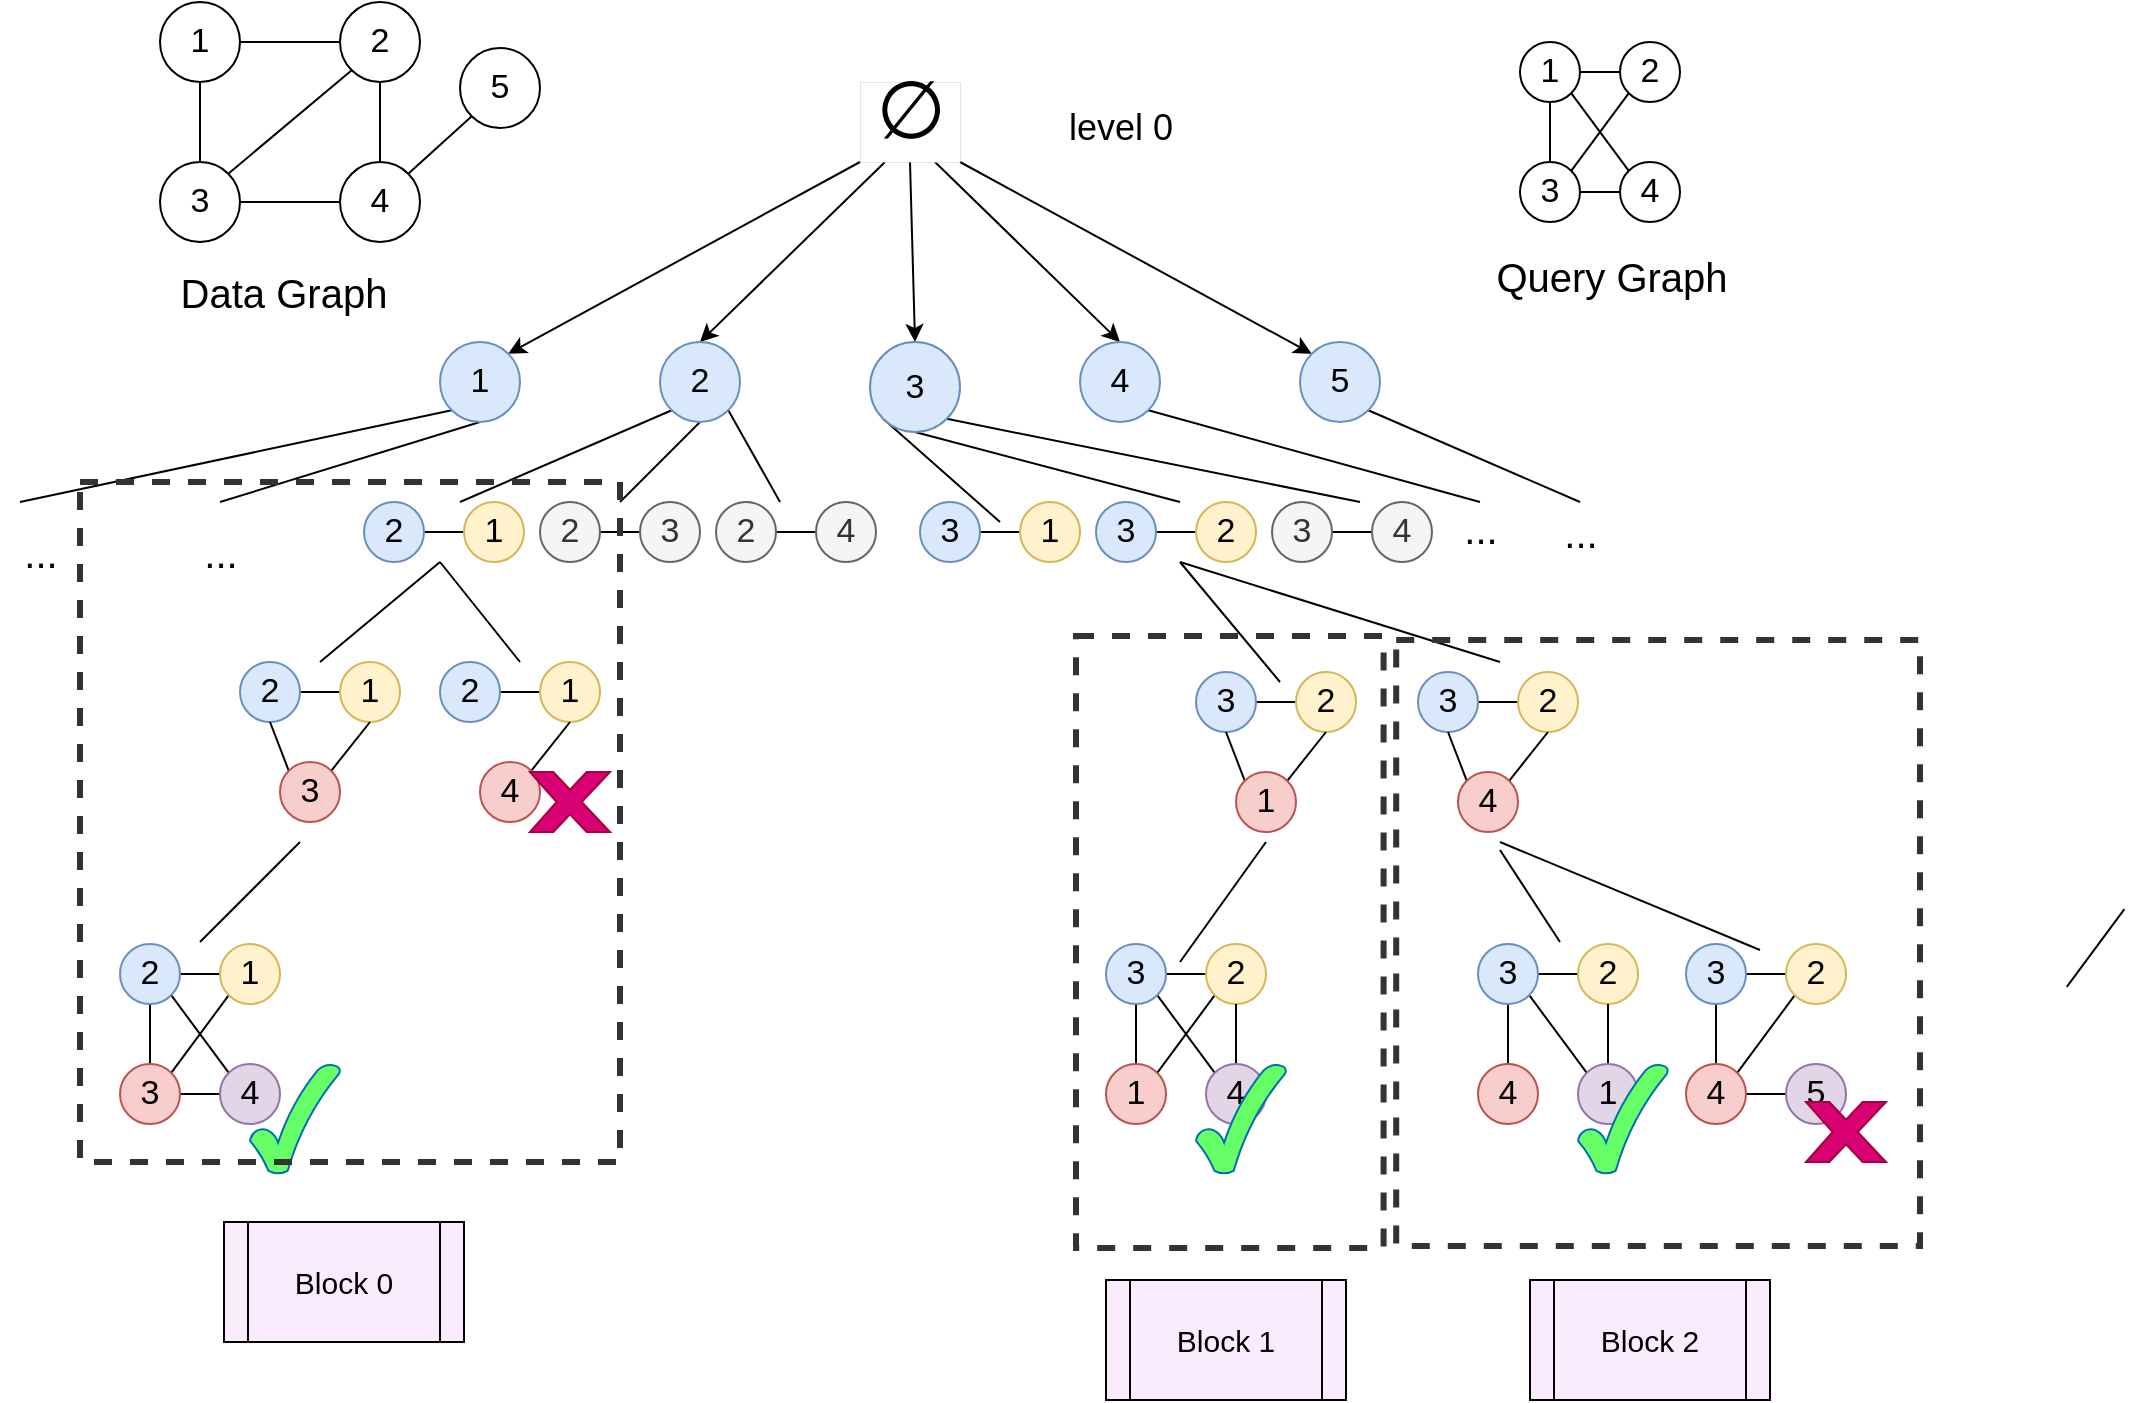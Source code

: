 <mxfile version="24.7.5">
  <diagram name="第 1 页" id="d5B1Vy4INVA4ix4ZaHiL">
    <mxGraphModel dx="1936" dy="829" grid="1" gridSize="10" guides="1" tooltips="1" connect="1" arrows="1" fold="1" page="1" pageScale="1" pageWidth="827" pageHeight="1169" math="0" shadow="0">
      <root>
        <mxCell id="0" />
        <mxCell id="1" parent="0" />
        <mxCell id="xk8DJ0h1tbh3rxzaz4R4-56" style="rounded=0;orthogonalLoop=1;jettySize=auto;html=1;exitX=0;exitY=1;exitDx=0;exitDy=0;entryX=1;entryY=0;entryDx=0;entryDy=0;" edge="1" parent="1" source="xk8DJ0h1tbh3rxzaz4R4-55" target="xk8DJ0h1tbh3rxzaz4R4-54">
          <mxGeometry relative="1" as="geometry" />
        </mxCell>
        <mxCell id="xk8DJ0h1tbh3rxzaz4R4-61" style="rounded=0;orthogonalLoop=1;jettySize=auto;html=1;exitX=0.25;exitY=1;exitDx=0;exitDy=0;entryX=0.5;entryY=0;entryDx=0;entryDy=0;" edge="1" parent="1" source="xk8DJ0h1tbh3rxzaz4R4-55" target="xk8DJ0h1tbh3rxzaz4R4-57">
          <mxGeometry relative="1" as="geometry" />
        </mxCell>
        <mxCell id="xk8DJ0h1tbh3rxzaz4R4-62" style="rounded=0;orthogonalLoop=1;jettySize=auto;html=1;exitX=0.5;exitY=1;exitDx=0;exitDy=0;entryX=0.5;entryY=0;entryDx=0;entryDy=0;" edge="1" parent="1" source="xk8DJ0h1tbh3rxzaz4R4-55" target="xk8DJ0h1tbh3rxzaz4R4-59">
          <mxGeometry relative="1" as="geometry" />
        </mxCell>
        <mxCell id="xk8DJ0h1tbh3rxzaz4R4-63" style="rounded=0;orthogonalLoop=1;jettySize=auto;html=1;exitX=0.75;exitY=1;exitDx=0;exitDy=0;entryX=0.5;entryY=0;entryDx=0;entryDy=0;" edge="1" parent="1" source="xk8DJ0h1tbh3rxzaz4R4-55" target="xk8DJ0h1tbh3rxzaz4R4-60">
          <mxGeometry relative="1" as="geometry" />
        </mxCell>
        <mxCell id="xk8DJ0h1tbh3rxzaz4R4-65" style="rounded=0;orthogonalLoop=1;jettySize=auto;html=1;exitX=1;exitY=1;exitDx=0;exitDy=0;entryX=0;entryY=0;entryDx=0;entryDy=0;" edge="1" parent="1" source="xk8DJ0h1tbh3rxzaz4R4-55" target="xk8DJ0h1tbh3rxzaz4R4-64">
          <mxGeometry relative="1" as="geometry" />
        </mxCell>
        <mxCell id="xk8DJ0h1tbh3rxzaz4R4-55" value="" style="rounded=0;whiteSpace=wrap;html=1;strokeWidth=0;" vertex="1" parent="1">
          <mxGeometry x="230" y="240" width="50" height="40" as="geometry" />
        </mxCell>
        <mxCell id="xk8DJ0h1tbh3rxzaz4R4-32" value="&lt;font style=&quot;font-size: 40px;&quot;&gt;∅&lt;/font&gt;" style="text;html=1;align=center;verticalAlign=middle;resizable=0;points=[];autosize=1;strokeColor=none;fillColor=none;" vertex="1" parent="1">
          <mxGeometry x="230" y="223" width="50" height="60" as="geometry" />
        </mxCell>
        <mxCell id="xk8DJ0h1tbh3rxzaz4R4-35" style="edgeStyle=orthogonalEdgeStyle;rounded=0;orthogonalLoop=1;jettySize=auto;html=1;exitX=1;exitY=0.5;exitDx=0;exitDy=0;entryX=0;entryY=0.5;entryDx=0;entryDy=0;endArrow=none;endFill=0;" edge="1" parent="1" source="xk8DJ0h1tbh3rxzaz4R4-33" target="xk8DJ0h1tbh3rxzaz4R4-34">
          <mxGeometry relative="1" as="geometry" />
        </mxCell>
        <mxCell id="xk8DJ0h1tbh3rxzaz4R4-37" style="edgeStyle=orthogonalEdgeStyle;rounded=0;orthogonalLoop=1;jettySize=auto;html=1;exitX=0.5;exitY=1;exitDx=0;exitDy=0;entryX=0.5;entryY=0;entryDx=0;entryDy=0;endArrow=none;endFill=0;" edge="1" parent="1" source="xk8DJ0h1tbh3rxzaz4R4-33" target="xk8DJ0h1tbh3rxzaz4R4-36">
          <mxGeometry relative="1" as="geometry" />
        </mxCell>
        <mxCell id="xk8DJ0h1tbh3rxzaz4R4-33" value="&lt;font style=&quot;font-size: 17px;&quot;&gt;1&lt;/font&gt;" style="ellipse;whiteSpace=wrap;html=1;aspect=fixed;" vertex="1" parent="1">
          <mxGeometry x="-120" y="200" width="40" height="40" as="geometry" />
        </mxCell>
        <mxCell id="xk8DJ0h1tbh3rxzaz4R4-41" style="rounded=0;orthogonalLoop=1;jettySize=auto;html=1;exitX=0;exitY=1;exitDx=0;exitDy=0;entryX=1;entryY=0;entryDx=0;entryDy=0;endArrow=none;endFill=0;" edge="1" parent="1" source="xk8DJ0h1tbh3rxzaz4R4-34" target="xk8DJ0h1tbh3rxzaz4R4-36">
          <mxGeometry relative="1" as="geometry" />
        </mxCell>
        <mxCell id="xk8DJ0h1tbh3rxzaz4R4-34" value="&lt;font style=&quot;font-size: 17px;&quot;&gt;2&lt;/font&gt;" style="ellipse;whiteSpace=wrap;html=1;aspect=fixed;" vertex="1" parent="1">
          <mxGeometry x="-30" y="200" width="40" height="40" as="geometry" />
        </mxCell>
        <mxCell id="xk8DJ0h1tbh3rxzaz4R4-39" style="edgeStyle=orthogonalEdgeStyle;rounded=0;orthogonalLoop=1;jettySize=auto;html=1;exitX=1;exitY=0.5;exitDx=0;exitDy=0;entryX=0;entryY=0.5;entryDx=0;entryDy=0;endArrow=none;endFill=0;" edge="1" parent="1" source="xk8DJ0h1tbh3rxzaz4R4-36" target="xk8DJ0h1tbh3rxzaz4R4-38">
          <mxGeometry relative="1" as="geometry" />
        </mxCell>
        <mxCell id="xk8DJ0h1tbh3rxzaz4R4-36" value="&lt;font style=&quot;font-size: 17px;&quot;&gt;3&lt;/font&gt;" style="ellipse;whiteSpace=wrap;html=1;aspect=fixed;" vertex="1" parent="1">
          <mxGeometry x="-120" y="280" width="40" height="40" as="geometry" />
        </mxCell>
        <mxCell id="xk8DJ0h1tbh3rxzaz4R4-40" style="edgeStyle=orthogonalEdgeStyle;rounded=0;orthogonalLoop=1;jettySize=auto;html=1;exitX=0.5;exitY=0;exitDx=0;exitDy=0;entryX=0.5;entryY=1;entryDx=0;entryDy=0;endArrow=none;endFill=0;" edge="1" parent="1" source="xk8DJ0h1tbh3rxzaz4R4-38" target="xk8DJ0h1tbh3rxzaz4R4-34">
          <mxGeometry relative="1" as="geometry" />
        </mxCell>
        <mxCell id="xk8DJ0h1tbh3rxzaz4R4-43" style="rounded=0;orthogonalLoop=1;jettySize=auto;html=1;exitX=1;exitY=0;exitDx=0;exitDy=0;entryX=0;entryY=1;entryDx=0;entryDy=0;endArrow=none;endFill=0;" edge="1" parent="1" source="xk8DJ0h1tbh3rxzaz4R4-38" target="xk8DJ0h1tbh3rxzaz4R4-42">
          <mxGeometry relative="1" as="geometry" />
        </mxCell>
        <mxCell id="xk8DJ0h1tbh3rxzaz4R4-38" value="&lt;font style=&quot;font-size: 17px;&quot;&gt;4&lt;/font&gt;" style="ellipse;whiteSpace=wrap;html=1;aspect=fixed;" vertex="1" parent="1">
          <mxGeometry x="-30" y="280" width="40" height="40" as="geometry" />
        </mxCell>
        <mxCell id="xk8DJ0h1tbh3rxzaz4R4-42" value="&lt;font style=&quot;font-size: 17px;&quot;&gt;5&lt;/font&gt;" style="ellipse;whiteSpace=wrap;html=1;aspect=fixed;" vertex="1" parent="1">
          <mxGeometry x="30" y="223" width="40" height="40" as="geometry" />
        </mxCell>
        <mxCell id="xk8DJ0h1tbh3rxzaz4R4-53" value="&lt;font style=&quot;font-size: 18px;&quot;&gt;level 0&lt;/font&gt;" style="text;html=1;align=center;verticalAlign=middle;resizable=0;points=[];autosize=1;strokeColor=none;fillColor=none;" vertex="1" parent="1">
          <mxGeometry x="320" y="243" width="80" height="40" as="geometry" />
        </mxCell>
        <mxCell id="xk8DJ0h1tbh3rxzaz4R4-72" style="rounded=0;orthogonalLoop=1;jettySize=auto;html=1;exitX=0;exitY=1;exitDx=0;exitDy=0;endArrow=none;endFill=0;" edge="1" parent="1" source="xk8DJ0h1tbh3rxzaz4R4-54">
          <mxGeometry relative="1" as="geometry">
            <mxPoint x="-190" y="450" as="targetPoint" />
          </mxGeometry>
        </mxCell>
        <mxCell id="xk8DJ0h1tbh3rxzaz4R4-73" style="rounded=0;orthogonalLoop=1;jettySize=auto;html=1;exitX=0.5;exitY=1;exitDx=0;exitDy=0;endArrow=none;endFill=0;" edge="1" parent="1" source="xk8DJ0h1tbh3rxzaz4R4-54">
          <mxGeometry relative="1" as="geometry">
            <mxPoint x="-90" y="450" as="targetPoint" />
          </mxGeometry>
        </mxCell>
        <mxCell id="xk8DJ0h1tbh3rxzaz4R4-54" value="&lt;font style=&quot;font-size: 17px;&quot;&gt;1&lt;/font&gt;" style="ellipse;whiteSpace=wrap;html=1;aspect=fixed;fillColor=#dae8fc;strokeColor=#6c8ebf;" vertex="1" parent="1">
          <mxGeometry x="20" y="370" width="40" height="40" as="geometry" />
        </mxCell>
        <mxCell id="xk8DJ0h1tbh3rxzaz4R4-90" style="rounded=0;orthogonalLoop=1;jettySize=auto;html=1;exitX=0;exitY=1;exitDx=0;exitDy=0;endArrow=none;endFill=0;" edge="1" parent="1" source="xk8DJ0h1tbh3rxzaz4R4-57">
          <mxGeometry relative="1" as="geometry">
            <mxPoint x="30" y="450" as="targetPoint" />
          </mxGeometry>
        </mxCell>
        <mxCell id="xk8DJ0h1tbh3rxzaz4R4-91" style="rounded=0;orthogonalLoop=1;jettySize=auto;html=1;exitX=0.5;exitY=1;exitDx=0;exitDy=0;endArrow=none;endFill=0;" edge="1" parent="1" source="xk8DJ0h1tbh3rxzaz4R4-57">
          <mxGeometry relative="1" as="geometry">
            <mxPoint x="110" y="450" as="targetPoint" />
          </mxGeometry>
        </mxCell>
        <mxCell id="xk8DJ0h1tbh3rxzaz4R4-92" style="rounded=0;orthogonalLoop=1;jettySize=auto;html=1;exitX=1;exitY=1;exitDx=0;exitDy=0;endArrow=none;endFill=0;" edge="1" parent="1" source="xk8DJ0h1tbh3rxzaz4R4-57">
          <mxGeometry relative="1" as="geometry">
            <mxPoint x="190" y="450" as="targetPoint" />
          </mxGeometry>
        </mxCell>
        <mxCell id="xk8DJ0h1tbh3rxzaz4R4-57" value="&lt;font style=&quot;font-size: 17px;&quot;&gt;2&lt;/font&gt;" style="ellipse;whiteSpace=wrap;html=1;aspect=fixed;fillColor=#dae8fc;strokeColor=#6c8ebf;" vertex="1" parent="1">
          <mxGeometry x="130" y="370" width="40" height="40" as="geometry" />
        </mxCell>
        <mxCell id="xk8DJ0h1tbh3rxzaz4R4-106" style="rounded=0;orthogonalLoop=1;jettySize=auto;html=1;exitX=0.5;exitY=1;exitDx=0;exitDy=0;endArrow=none;endFill=0;" edge="1" parent="1" source="xk8DJ0h1tbh3rxzaz4R4-59">
          <mxGeometry relative="1" as="geometry">
            <mxPoint x="390" y="450" as="targetPoint" />
          </mxGeometry>
        </mxCell>
        <mxCell id="xk8DJ0h1tbh3rxzaz4R4-107" style="rounded=0;orthogonalLoop=1;jettySize=auto;html=1;exitX=1;exitY=1;exitDx=0;exitDy=0;endArrow=none;endFill=0;" edge="1" parent="1" source="xk8DJ0h1tbh3rxzaz4R4-59">
          <mxGeometry relative="1" as="geometry">
            <mxPoint x="480" y="450" as="targetPoint" />
          </mxGeometry>
        </mxCell>
        <mxCell id="xk8DJ0h1tbh3rxzaz4R4-108" style="rounded=0;orthogonalLoop=1;jettySize=auto;html=1;exitX=0;exitY=1;exitDx=0;exitDy=0;endArrow=none;endFill=0;" edge="1" parent="1" source="xk8DJ0h1tbh3rxzaz4R4-59">
          <mxGeometry relative="1" as="geometry">
            <mxPoint x="300" y="460" as="targetPoint" />
          </mxGeometry>
        </mxCell>
        <mxCell id="xk8DJ0h1tbh3rxzaz4R4-59" value="&lt;font style=&quot;font-size: 17px;&quot;&gt;3&lt;/font&gt;" style="ellipse;whiteSpace=wrap;html=1;aspect=fixed;fillColor=#dae8fc;strokeColor=#6c8ebf;" vertex="1" parent="1">
          <mxGeometry x="235" y="370" width="45" height="45" as="geometry" />
        </mxCell>
        <mxCell id="xk8DJ0h1tbh3rxzaz4R4-102" style="rounded=0;orthogonalLoop=1;jettySize=auto;html=1;exitX=1;exitY=1;exitDx=0;exitDy=0;endArrow=none;endFill=0;" edge="1" parent="1" source="xk8DJ0h1tbh3rxzaz4R4-60">
          <mxGeometry relative="1" as="geometry">
            <mxPoint x="540" y="450" as="targetPoint" />
          </mxGeometry>
        </mxCell>
        <mxCell id="xk8DJ0h1tbh3rxzaz4R4-60" value="&lt;font style=&quot;font-size: 17px;&quot;&gt;4&lt;/font&gt;" style="ellipse;whiteSpace=wrap;html=1;aspect=fixed;fillColor=#dae8fc;strokeColor=#6c8ebf;" vertex="1" parent="1">
          <mxGeometry x="340" y="370" width="40" height="40" as="geometry" />
        </mxCell>
        <mxCell id="xk8DJ0h1tbh3rxzaz4R4-104" style="rounded=0;orthogonalLoop=1;jettySize=auto;html=1;exitX=1;exitY=1;exitDx=0;exitDy=0;endArrow=none;endFill=0;" edge="1" parent="1" source="xk8DJ0h1tbh3rxzaz4R4-64">
          <mxGeometry relative="1" as="geometry">
            <mxPoint x="590" y="450" as="targetPoint" />
          </mxGeometry>
        </mxCell>
        <mxCell id="xk8DJ0h1tbh3rxzaz4R4-64" value="&lt;font style=&quot;font-size: 17px;&quot;&gt;5&lt;/font&gt;" style="ellipse;whiteSpace=wrap;html=1;aspect=fixed;fillColor=#dae8fc;strokeColor=#6c8ebf;" vertex="1" parent="1">
          <mxGeometry x="450" y="370" width="40" height="40" as="geometry" />
        </mxCell>
        <mxCell id="xk8DJ0h1tbh3rxzaz4R4-80" style="edgeStyle=orthogonalEdgeStyle;rounded=0;orthogonalLoop=1;jettySize=auto;html=1;exitX=1;exitY=0.5;exitDx=0;exitDy=0;entryX=0;entryY=0.5;entryDx=0;entryDy=0;endArrow=none;endFill=0;" edge="1" parent="1" source="xk8DJ0h1tbh3rxzaz4R4-81" target="xk8DJ0h1tbh3rxzaz4R4-82">
          <mxGeometry relative="1" as="geometry" />
        </mxCell>
        <mxCell id="xk8DJ0h1tbh3rxzaz4R4-122" style="rounded=0;orthogonalLoop=1;jettySize=auto;html=1;endArrow=none;endFill=0;" edge="1" parent="1">
          <mxGeometry relative="1" as="geometry">
            <mxPoint x="-40" y="530" as="targetPoint" />
            <mxPoint x="20" y="480" as="sourcePoint" />
          </mxGeometry>
        </mxCell>
        <mxCell id="xk8DJ0h1tbh3rxzaz4R4-81" value="&lt;font style=&quot;font-size: 17px;&quot;&gt;2&lt;/font&gt;" style="ellipse;whiteSpace=wrap;html=1;aspect=fixed;fillColor=#dae8fc;strokeColor=#6c8ebf;" vertex="1" parent="1">
          <mxGeometry x="-18" y="450" width="30" height="30" as="geometry" />
        </mxCell>
        <mxCell id="xk8DJ0h1tbh3rxzaz4R4-123" style="rounded=0;orthogonalLoop=1;jettySize=auto;html=1;endArrow=none;endFill=0;" edge="1" parent="1">
          <mxGeometry relative="1" as="geometry">
            <mxPoint x="60" y="530" as="targetPoint" />
            <mxPoint x="20" y="480" as="sourcePoint" />
          </mxGeometry>
        </mxCell>
        <mxCell id="xk8DJ0h1tbh3rxzaz4R4-82" value="&lt;font style=&quot;font-size: 17px;&quot;&gt;1&lt;/font&gt;" style="ellipse;whiteSpace=wrap;html=1;aspect=fixed;fillColor=#fff2cc;strokeColor=#d6b656;" vertex="1" parent="1">
          <mxGeometry x="32" y="450" width="30" height="30" as="geometry" />
        </mxCell>
        <mxCell id="xk8DJ0h1tbh3rxzaz4R4-83" style="edgeStyle=orthogonalEdgeStyle;rounded=0;orthogonalLoop=1;jettySize=auto;html=1;exitX=1;exitY=0.5;exitDx=0;exitDy=0;entryX=0;entryY=0.5;entryDx=0;entryDy=0;endArrow=none;endFill=0;" edge="1" parent="1" source="xk8DJ0h1tbh3rxzaz4R4-84" target="xk8DJ0h1tbh3rxzaz4R4-85">
          <mxGeometry relative="1" as="geometry" />
        </mxCell>
        <mxCell id="xk8DJ0h1tbh3rxzaz4R4-84" value="&lt;font style=&quot;font-size: 17px;&quot;&gt;2&lt;/font&gt;" style="ellipse;whiteSpace=wrap;html=1;aspect=fixed;fillColor=#f5f5f5;strokeColor=#666666;fontColor=#333333;" vertex="1" parent="1">
          <mxGeometry x="158" y="450" width="30" height="30" as="geometry" />
        </mxCell>
        <mxCell id="xk8DJ0h1tbh3rxzaz4R4-85" value="&lt;font style=&quot;font-size: 17px;&quot;&gt;4&lt;/font&gt;" style="ellipse;whiteSpace=wrap;html=1;aspect=fixed;fillColor=#f5f5f5;fontColor=#333333;strokeColor=#666666;" vertex="1" parent="1">
          <mxGeometry x="208" y="450" width="30" height="30" as="geometry" />
        </mxCell>
        <mxCell id="xk8DJ0h1tbh3rxzaz4R4-86" style="edgeStyle=orthogonalEdgeStyle;rounded=0;orthogonalLoop=1;jettySize=auto;html=1;exitX=1;exitY=0.5;exitDx=0;exitDy=0;entryX=0;entryY=0.5;entryDx=0;entryDy=0;endArrow=none;endFill=0;" edge="1" parent="1" source="xk8DJ0h1tbh3rxzaz4R4-87" target="xk8DJ0h1tbh3rxzaz4R4-88">
          <mxGeometry relative="1" as="geometry" />
        </mxCell>
        <mxCell id="xk8DJ0h1tbh3rxzaz4R4-87" value="&lt;font style=&quot;font-size: 17px;&quot;&gt;2&lt;/font&gt;" style="ellipse;whiteSpace=wrap;html=1;aspect=fixed;fillColor=#f5f5f5;strokeColor=#666666;fontColor=#333333;" vertex="1" parent="1">
          <mxGeometry x="70" y="450" width="30" height="30" as="geometry" />
        </mxCell>
        <mxCell id="xk8DJ0h1tbh3rxzaz4R4-88" value="&lt;font style=&quot;font-size: 17px;&quot;&gt;3&lt;/font&gt;" style="ellipse;whiteSpace=wrap;html=1;aspect=fixed;fillColor=#f5f5f5;fontColor=#333333;strokeColor=#666666;" vertex="1" parent="1">
          <mxGeometry x="120" y="450" width="30" height="30" as="geometry" />
        </mxCell>
        <mxCell id="xk8DJ0h1tbh3rxzaz4R4-93" style="edgeStyle=orthogonalEdgeStyle;rounded=0;orthogonalLoop=1;jettySize=auto;html=1;exitX=1;exitY=0.5;exitDx=0;exitDy=0;entryX=0;entryY=0.5;entryDx=0;entryDy=0;endArrow=none;endFill=0;" edge="1" parent="1" source="xk8DJ0h1tbh3rxzaz4R4-94" target="xk8DJ0h1tbh3rxzaz4R4-95">
          <mxGeometry relative="1" as="geometry" />
        </mxCell>
        <mxCell id="xk8DJ0h1tbh3rxzaz4R4-94" value="&lt;font style=&quot;font-size: 17px;&quot;&gt;3&lt;/font&gt;" style="ellipse;whiteSpace=wrap;html=1;aspect=fixed;fillColor=#dae8fc;strokeColor=#6c8ebf;" vertex="1" parent="1">
          <mxGeometry x="260" y="450" width="30" height="30" as="geometry" />
        </mxCell>
        <mxCell id="xk8DJ0h1tbh3rxzaz4R4-95" value="&lt;font style=&quot;font-size: 17px;&quot;&gt;1&lt;/font&gt;" style="ellipse;whiteSpace=wrap;html=1;aspect=fixed;fillColor=#fff2cc;strokeColor=#d6b656;" vertex="1" parent="1">
          <mxGeometry x="310" y="450" width="30" height="30" as="geometry" />
        </mxCell>
        <mxCell id="xk8DJ0h1tbh3rxzaz4R4-96" style="edgeStyle=orthogonalEdgeStyle;rounded=0;orthogonalLoop=1;jettySize=auto;html=1;exitX=1;exitY=0.5;exitDx=0;exitDy=0;entryX=0;entryY=0.5;entryDx=0;entryDy=0;endArrow=none;endFill=0;" edge="1" parent="1" source="xk8DJ0h1tbh3rxzaz4R4-97" target="xk8DJ0h1tbh3rxzaz4R4-98">
          <mxGeometry relative="1" as="geometry" />
        </mxCell>
        <mxCell id="xk8DJ0h1tbh3rxzaz4R4-97" value="&lt;font style=&quot;font-size: 17px;&quot;&gt;3&lt;/font&gt;" style="ellipse;whiteSpace=wrap;html=1;aspect=fixed;fillColor=#f5f5f5;strokeColor=#666666;fontColor=#333333;" vertex="1" parent="1">
          <mxGeometry x="436" y="450" width="30" height="30" as="geometry" />
        </mxCell>
        <mxCell id="xk8DJ0h1tbh3rxzaz4R4-98" value="&lt;font style=&quot;font-size: 17px;&quot;&gt;4&lt;/font&gt;" style="ellipse;whiteSpace=wrap;html=1;aspect=fixed;fillColor=#f5f5f5;fontColor=#333333;strokeColor=#666666;" vertex="1" parent="1">
          <mxGeometry x="486" y="450" width="30" height="30" as="geometry" />
        </mxCell>
        <mxCell id="xk8DJ0h1tbh3rxzaz4R4-99" style="edgeStyle=orthogonalEdgeStyle;rounded=0;orthogonalLoop=1;jettySize=auto;html=1;exitX=1;exitY=0.5;exitDx=0;exitDy=0;entryX=0;entryY=0.5;entryDx=0;entryDy=0;endArrow=none;endFill=0;" edge="1" parent="1" source="xk8DJ0h1tbh3rxzaz4R4-100" target="xk8DJ0h1tbh3rxzaz4R4-101">
          <mxGeometry relative="1" as="geometry" />
        </mxCell>
        <mxCell id="xk8DJ0h1tbh3rxzaz4R4-151" style="rounded=0;orthogonalLoop=1;jettySize=auto;html=1;endArrow=none;endFill=0;" edge="1" parent="1">
          <mxGeometry relative="1" as="geometry">
            <mxPoint x="440" y="540" as="targetPoint" />
            <mxPoint x="390" y="480" as="sourcePoint" />
          </mxGeometry>
        </mxCell>
        <mxCell id="xk8DJ0h1tbh3rxzaz4R4-100" value="&lt;font style=&quot;font-size: 17px;&quot;&gt;3&lt;/font&gt;" style="ellipse;whiteSpace=wrap;html=1;aspect=fixed;fillColor=#dae8fc;strokeColor=#6c8ebf;" vertex="1" parent="1">
          <mxGeometry x="348" y="450" width="30" height="30" as="geometry" />
        </mxCell>
        <mxCell id="xk8DJ0h1tbh3rxzaz4R4-158" style="rounded=0;orthogonalLoop=1;jettySize=auto;html=1;endArrow=none;endFill=0;" edge="1" parent="1">
          <mxGeometry relative="1" as="geometry">
            <mxPoint x="550" y="530" as="targetPoint" />
            <mxPoint x="390" y="480" as="sourcePoint" />
          </mxGeometry>
        </mxCell>
        <mxCell id="xk8DJ0h1tbh3rxzaz4R4-101" value="&lt;font style=&quot;font-size: 17px;&quot;&gt;2&lt;/font&gt;" style="ellipse;whiteSpace=wrap;html=1;aspect=fixed;fillColor=#fff2cc;strokeColor=#d6b656;" vertex="1" parent="1">
          <mxGeometry x="398" y="450" width="30" height="30" as="geometry" />
        </mxCell>
        <mxCell id="xk8DJ0h1tbh3rxzaz4R4-103" value="&lt;font style=&quot;font-size: 20px;&quot;&gt;...&lt;/font&gt;" style="text;html=1;align=center;verticalAlign=middle;resizable=0;points=[];autosize=1;strokeColor=none;fillColor=none;" vertex="1" parent="1">
          <mxGeometry x="520" y="443" width="40" height="40" as="geometry" />
        </mxCell>
        <mxCell id="xk8DJ0h1tbh3rxzaz4R4-105" value="&lt;font style=&quot;font-size: 20px;&quot;&gt;...&lt;/font&gt;" style="text;html=1;align=center;verticalAlign=middle;resizable=0;points=[];autosize=1;strokeColor=none;fillColor=none;" vertex="1" parent="1">
          <mxGeometry x="570" y="445" width="40" height="40" as="geometry" />
        </mxCell>
        <mxCell id="xk8DJ0h1tbh3rxzaz4R4-110" style="edgeStyle=orthogonalEdgeStyle;rounded=0;orthogonalLoop=1;jettySize=auto;html=1;exitX=1;exitY=0.5;exitDx=0;exitDy=0;entryX=0;entryY=0.5;entryDx=0;entryDy=0;endArrow=none;endFill=0;" edge="1" parent="1" source="xk8DJ0h1tbh3rxzaz4R4-111" target="xk8DJ0h1tbh3rxzaz4R4-112">
          <mxGeometry relative="1" as="geometry" />
        </mxCell>
        <mxCell id="xk8DJ0h1tbh3rxzaz4R4-111" value="&lt;font style=&quot;font-size: 17px;&quot;&gt;2&lt;/font&gt;" style="ellipse;whiteSpace=wrap;html=1;aspect=fixed;fillColor=#dae8fc;strokeColor=#6c8ebf;" vertex="1" parent="1">
          <mxGeometry x="-80" y="530" width="30" height="30" as="geometry" />
        </mxCell>
        <mxCell id="xk8DJ0h1tbh3rxzaz4R4-112" value="&lt;font style=&quot;font-size: 17px;&quot;&gt;1&lt;/font&gt;" style="ellipse;whiteSpace=wrap;html=1;aspect=fixed;fillColor=#fff2cc;strokeColor=#d6b656;" vertex="1" parent="1">
          <mxGeometry x="-30" y="530" width="30" height="30" as="geometry" />
        </mxCell>
        <mxCell id="xk8DJ0h1tbh3rxzaz4R4-114" style="rounded=0;orthogonalLoop=1;jettySize=auto;html=1;exitX=1;exitY=0;exitDx=0;exitDy=0;entryX=0.5;entryY=1;entryDx=0;entryDy=0;endArrow=none;endFill=0;" edge="1" parent="1" source="xk8DJ0h1tbh3rxzaz4R4-113" target="xk8DJ0h1tbh3rxzaz4R4-112">
          <mxGeometry relative="1" as="geometry" />
        </mxCell>
        <mxCell id="xk8DJ0h1tbh3rxzaz4R4-115" style="rounded=0;orthogonalLoop=1;jettySize=auto;html=1;exitX=0;exitY=0;exitDx=0;exitDy=0;entryX=0.5;entryY=1;entryDx=0;entryDy=0;endArrow=none;endFill=0;" edge="1" parent="1" source="xk8DJ0h1tbh3rxzaz4R4-113" target="xk8DJ0h1tbh3rxzaz4R4-111">
          <mxGeometry relative="1" as="geometry" />
        </mxCell>
        <mxCell id="xk8DJ0h1tbh3rxzaz4R4-170" style="rounded=0;orthogonalLoop=1;jettySize=auto;html=1;endArrow=none;endFill=0;" edge="1" parent="1">
          <mxGeometry relative="1" as="geometry">
            <mxPoint x="-100" y="670" as="targetPoint" />
            <mxPoint x="-50" y="620" as="sourcePoint" />
          </mxGeometry>
        </mxCell>
        <mxCell id="xk8DJ0h1tbh3rxzaz4R4-113" value="&lt;font style=&quot;font-size: 17px;&quot;&gt;3&lt;/font&gt;" style="ellipse;whiteSpace=wrap;html=1;aspect=fixed;fillColor=#f8cecc;strokeColor=#b85450;" vertex="1" parent="1">
          <mxGeometry x="-60" y="580" width="30" height="30" as="geometry" />
        </mxCell>
        <mxCell id="xk8DJ0h1tbh3rxzaz4R4-116" style="edgeStyle=orthogonalEdgeStyle;rounded=0;orthogonalLoop=1;jettySize=auto;html=1;exitX=1;exitY=0.5;exitDx=0;exitDy=0;entryX=0;entryY=0.5;entryDx=0;entryDy=0;endArrow=none;endFill=0;" edge="1" parent="1" source="xk8DJ0h1tbh3rxzaz4R4-117" target="xk8DJ0h1tbh3rxzaz4R4-118">
          <mxGeometry relative="1" as="geometry" />
        </mxCell>
        <mxCell id="xk8DJ0h1tbh3rxzaz4R4-117" value="&lt;font style=&quot;font-size: 17px;&quot;&gt;2&lt;/font&gt;" style="ellipse;whiteSpace=wrap;html=1;aspect=fixed;fillColor=#dae8fc;strokeColor=#6c8ebf;" vertex="1" parent="1">
          <mxGeometry x="20" y="530" width="30" height="30" as="geometry" />
        </mxCell>
        <mxCell id="xk8DJ0h1tbh3rxzaz4R4-118" value="&lt;font style=&quot;font-size: 17px;&quot;&gt;1&lt;/font&gt;" style="ellipse;whiteSpace=wrap;html=1;aspect=fixed;fillColor=#fff2cc;strokeColor=#d6b656;" vertex="1" parent="1">
          <mxGeometry x="70" y="530" width="30" height="30" as="geometry" />
        </mxCell>
        <mxCell id="xk8DJ0h1tbh3rxzaz4R4-119" style="rounded=0;orthogonalLoop=1;jettySize=auto;html=1;exitX=1;exitY=0;exitDx=0;exitDy=0;entryX=0.5;entryY=1;entryDx=0;entryDy=0;endArrow=none;endFill=0;" edge="1" parent="1" source="xk8DJ0h1tbh3rxzaz4R4-121" target="xk8DJ0h1tbh3rxzaz4R4-118">
          <mxGeometry relative="1" as="geometry" />
        </mxCell>
        <mxCell id="xk8DJ0h1tbh3rxzaz4R4-121" value="&lt;font style=&quot;font-size: 17px;&quot;&gt;4&lt;/font&gt;" style="ellipse;whiteSpace=wrap;html=1;aspect=fixed;fillColor=#f8cecc;strokeColor=#b85450;" vertex="1" parent="1">
          <mxGeometry x="40" y="580" width="30" height="30" as="geometry" />
        </mxCell>
        <mxCell id="xk8DJ0h1tbh3rxzaz4R4-124" value="" style="verticalLabelPosition=bottom;verticalAlign=top;html=1;shape=mxgraph.basic.x;fillColor=#d80073;fontColor=#ffffff;strokeColor=#A50040;" vertex="1" parent="1">
          <mxGeometry x="65" y="585" width="40" height="30" as="geometry" />
        </mxCell>
        <mxCell id="xk8DJ0h1tbh3rxzaz4R4-145" style="edgeStyle=orthogonalEdgeStyle;rounded=0;orthogonalLoop=1;jettySize=auto;html=1;exitX=1;exitY=0.5;exitDx=0;exitDy=0;entryX=0;entryY=0.5;entryDx=0;entryDy=0;endArrow=none;endFill=0;" edge="1" parent="1" source="xk8DJ0h1tbh3rxzaz4R4-146" target="xk8DJ0h1tbh3rxzaz4R4-147">
          <mxGeometry relative="1" as="geometry" />
        </mxCell>
        <mxCell id="xk8DJ0h1tbh3rxzaz4R4-146" value="&lt;font style=&quot;font-size: 17px;&quot;&gt;3&lt;/font&gt;" style="ellipse;whiteSpace=wrap;html=1;aspect=fixed;fillColor=#dae8fc;strokeColor=#6c8ebf;" vertex="1" parent="1">
          <mxGeometry x="398" y="535" width="30" height="30" as="geometry" />
        </mxCell>
        <mxCell id="xk8DJ0h1tbh3rxzaz4R4-147" value="&lt;font style=&quot;font-size: 17px;&quot;&gt;2&lt;/font&gt;" style="ellipse;whiteSpace=wrap;html=1;aspect=fixed;fillColor=#fff2cc;strokeColor=#d6b656;" vertex="1" parent="1">
          <mxGeometry x="448" y="535" width="30" height="30" as="geometry" />
        </mxCell>
        <mxCell id="xk8DJ0h1tbh3rxzaz4R4-148" style="rounded=0;orthogonalLoop=1;jettySize=auto;html=1;exitX=1;exitY=0;exitDx=0;exitDy=0;entryX=0.5;entryY=1;entryDx=0;entryDy=0;endArrow=none;endFill=0;" edge="1" parent="1" source="xk8DJ0h1tbh3rxzaz4R4-150" target="xk8DJ0h1tbh3rxzaz4R4-147">
          <mxGeometry relative="1" as="geometry" />
        </mxCell>
        <mxCell id="xk8DJ0h1tbh3rxzaz4R4-149" style="rounded=0;orthogonalLoop=1;jettySize=auto;html=1;exitX=0;exitY=0;exitDx=0;exitDy=0;entryX=0.5;entryY=1;entryDx=0;entryDy=0;endArrow=none;endFill=0;" edge="1" parent="1" source="xk8DJ0h1tbh3rxzaz4R4-150" target="xk8DJ0h1tbh3rxzaz4R4-146">
          <mxGeometry relative="1" as="geometry" />
        </mxCell>
        <mxCell id="xk8DJ0h1tbh3rxzaz4R4-204" style="rounded=0;orthogonalLoop=1;jettySize=auto;html=1;endArrow=none;endFill=0;" edge="1" parent="1">
          <mxGeometry relative="1" as="geometry">
            <mxPoint x="390" y="680" as="targetPoint" />
            <mxPoint x="433" y="620" as="sourcePoint" />
          </mxGeometry>
        </mxCell>
        <mxCell id="xk8DJ0h1tbh3rxzaz4R4-150" value="&lt;font style=&quot;font-size: 17px;&quot;&gt;1&lt;/font&gt;" style="ellipse;whiteSpace=wrap;html=1;aspect=fixed;fillColor=#f8cecc;strokeColor=#b85450;" vertex="1" parent="1">
          <mxGeometry x="418" y="585" width="30" height="30" as="geometry" />
        </mxCell>
        <mxCell id="xk8DJ0h1tbh3rxzaz4R4-152" style="edgeStyle=orthogonalEdgeStyle;rounded=0;orthogonalLoop=1;jettySize=auto;html=1;exitX=1;exitY=0.5;exitDx=0;exitDy=0;entryX=0;entryY=0.5;entryDx=0;entryDy=0;endArrow=none;endFill=0;" edge="1" parent="1" source="xk8DJ0h1tbh3rxzaz4R4-153" target="xk8DJ0h1tbh3rxzaz4R4-154">
          <mxGeometry relative="1" as="geometry" />
        </mxCell>
        <mxCell id="xk8DJ0h1tbh3rxzaz4R4-153" value="&lt;font style=&quot;font-size: 17px;&quot;&gt;3&lt;/font&gt;" style="ellipse;whiteSpace=wrap;html=1;aspect=fixed;fillColor=#dae8fc;strokeColor=#6c8ebf;" vertex="1" parent="1">
          <mxGeometry x="509" y="535" width="30" height="30" as="geometry" />
        </mxCell>
        <mxCell id="xk8DJ0h1tbh3rxzaz4R4-154" value="&lt;font style=&quot;font-size: 17px;&quot;&gt;2&lt;/font&gt;" style="ellipse;whiteSpace=wrap;html=1;aspect=fixed;fillColor=#fff2cc;strokeColor=#d6b656;" vertex="1" parent="1">
          <mxGeometry x="559" y="535" width="30" height="30" as="geometry" />
        </mxCell>
        <mxCell id="xk8DJ0h1tbh3rxzaz4R4-155" style="rounded=0;orthogonalLoop=1;jettySize=auto;html=1;exitX=1;exitY=0;exitDx=0;exitDy=0;entryX=0.5;entryY=1;entryDx=0;entryDy=0;endArrow=none;endFill=0;" edge="1" parent="1" source="xk8DJ0h1tbh3rxzaz4R4-157" target="xk8DJ0h1tbh3rxzaz4R4-154">
          <mxGeometry relative="1" as="geometry" />
        </mxCell>
        <mxCell id="xk8DJ0h1tbh3rxzaz4R4-156" style="rounded=0;orthogonalLoop=1;jettySize=auto;html=1;exitX=0;exitY=0;exitDx=0;exitDy=0;entryX=0.5;entryY=1;entryDx=0;entryDy=0;endArrow=none;endFill=0;" edge="1" parent="1" source="xk8DJ0h1tbh3rxzaz4R4-157" target="xk8DJ0h1tbh3rxzaz4R4-153">
          <mxGeometry relative="1" as="geometry" />
        </mxCell>
        <mxCell id="xk8DJ0h1tbh3rxzaz4R4-225" style="rounded=0;orthogonalLoop=1;jettySize=auto;html=1;endArrow=none;endFill=0;" edge="1" parent="1">
          <mxGeometry relative="1" as="geometry">
            <mxPoint x="580" y="670" as="targetPoint" />
            <mxPoint x="550" y="624" as="sourcePoint" />
          </mxGeometry>
        </mxCell>
        <mxCell id="xk8DJ0h1tbh3rxzaz4R4-226" style="rounded=0;orthogonalLoop=1;jettySize=auto;html=1;endArrow=none;endFill=0;" edge="1" parent="1">
          <mxGeometry relative="1" as="geometry">
            <mxPoint x="680" y="674" as="targetPoint" />
            <mxPoint x="550" y="620" as="sourcePoint" />
          </mxGeometry>
        </mxCell>
        <mxCell id="xk8DJ0h1tbh3rxzaz4R4-157" value="&lt;font style=&quot;font-size: 17px;&quot;&gt;4&lt;/font&gt;" style="ellipse;whiteSpace=wrap;html=1;aspect=fixed;fillColor=#f8cecc;strokeColor=#b85450;" vertex="1" parent="1">
          <mxGeometry x="529" y="585" width="30" height="30" as="geometry" />
        </mxCell>
        <mxCell id="xk8DJ0h1tbh3rxzaz4R4-159" style="edgeStyle=orthogonalEdgeStyle;rounded=0;orthogonalLoop=1;jettySize=auto;html=1;exitX=1;exitY=0.5;exitDx=0;exitDy=0;entryX=0;entryY=0.5;entryDx=0;entryDy=0;endArrow=none;endFill=0;" edge="1" parent="1" source="xk8DJ0h1tbh3rxzaz4R4-160" target="xk8DJ0h1tbh3rxzaz4R4-161">
          <mxGeometry relative="1" as="geometry" />
        </mxCell>
        <mxCell id="xk8DJ0h1tbh3rxzaz4R4-165" style="rounded=0;orthogonalLoop=1;jettySize=auto;html=1;exitX=0.5;exitY=1;exitDx=0;exitDy=0;entryX=0.5;entryY=0;entryDx=0;entryDy=0;endArrow=none;endFill=0;" edge="1" parent="1" source="xk8DJ0h1tbh3rxzaz4R4-160" target="xk8DJ0h1tbh3rxzaz4R4-164">
          <mxGeometry relative="1" as="geometry" />
        </mxCell>
        <mxCell id="xk8DJ0h1tbh3rxzaz4R4-168" style="rounded=0;orthogonalLoop=1;jettySize=auto;html=1;exitX=1;exitY=1;exitDx=0;exitDy=0;entryX=0;entryY=0;entryDx=0;entryDy=0;endArrow=none;endFill=0;" edge="1" parent="1" source="xk8DJ0h1tbh3rxzaz4R4-160" target="xk8DJ0h1tbh3rxzaz4R4-167">
          <mxGeometry relative="1" as="geometry" />
        </mxCell>
        <mxCell id="xk8DJ0h1tbh3rxzaz4R4-160" value="&lt;font style=&quot;font-size: 17px;&quot;&gt;2&lt;/font&gt;" style="ellipse;whiteSpace=wrap;html=1;aspect=fixed;fillColor=#dae8fc;strokeColor=#6c8ebf;" vertex="1" parent="1">
          <mxGeometry x="-140" y="671" width="30" height="30" as="geometry" />
        </mxCell>
        <mxCell id="xk8DJ0h1tbh3rxzaz4R4-166" style="rounded=0;orthogonalLoop=1;jettySize=auto;html=1;exitX=0;exitY=1;exitDx=0;exitDy=0;entryX=1;entryY=0;entryDx=0;entryDy=0;endArrow=none;endFill=0;" edge="1" parent="1" source="xk8DJ0h1tbh3rxzaz4R4-161" target="xk8DJ0h1tbh3rxzaz4R4-164">
          <mxGeometry relative="1" as="geometry" />
        </mxCell>
        <mxCell id="xk8DJ0h1tbh3rxzaz4R4-161" value="&lt;font style=&quot;font-size: 17px;&quot;&gt;1&lt;/font&gt;" style="ellipse;whiteSpace=wrap;html=1;aspect=fixed;fillColor=#fff2cc;strokeColor=#d6b656;" vertex="1" parent="1">
          <mxGeometry x="-90" y="671" width="30" height="30" as="geometry" />
        </mxCell>
        <mxCell id="xk8DJ0h1tbh3rxzaz4R4-169" style="edgeStyle=orthogonalEdgeStyle;rounded=0;orthogonalLoop=1;jettySize=auto;html=1;exitX=1;exitY=0.5;exitDx=0;exitDy=0;entryX=0;entryY=0.5;entryDx=0;entryDy=0;endArrow=none;endFill=0;" edge="1" parent="1" source="xk8DJ0h1tbh3rxzaz4R4-164" target="xk8DJ0h1tbh3rxzaz4R4-167">
          <mxGeometry relative="1" as="geometry" />
        </mxCell>
        <mxCell id="xk8DJ0h1tbh3rxzaz4R4-164" value="&lt;font style=&quot;font-size: 17px;&quot;&gt;3&lt;/font&gt;" style="ellipse;whiteSpace=wrap;html=1;aspect=fixed;fillColor=#f8cecc;strokeColor=#b85450;" vertex="1" parent="1">
          <mxGeometry x="-140" y="731" width="30" height="30" as="geometry" />
        </mxCell>
        <mxCell id="xk8DJ0h1tbh3rxzaz4R4-167" value="&lt;font style=&quot;font-size: 17px;&quot;&gt;4&lt;/font&gt;" style="ellipse;whiteSpace=wrap;html=1;aspect=fixed;fillColor=#e1d5e7;strokeColor=#9673a6;" vertex="1" parent="1">
          <mxGeometry x="-90" y="731" width="30" height="30" as="geometry" />
        </mxCell>
        <mxCell id="xk8DJ0h1tbh3rxzaz4R4-181" style="edgeStyle=orthogonalEdgeStyle;rounded=0;orthogonalLoop=1;jettySize=auto;html=1;exitX=1;exitY=0.5;exitDx=0;exitDy=0;entryX=0;entryY=0.5;entryDx=0;entryDy=0;endArrow=none;endFill=0;" edge="1" parent="1" source="xk8DJ0h1tbh3rxzaz4R4-184" target="xk8DJ0h1tbh3rxzaz4R4-186">
          <mxGeometry relative="1" as="geometry" />
        </mxCell>
        <mxCell id="xk8DJ0h1tbh3rxzaz4R4-182" style="rounded=0;orthogonalLoop=1;jettySize=auto;html=1;exitX=0.5;exitY=1;exitDx=0;exitDy=0;entryX=0.5;entryY=0;entryDx=0;entryDy=0;endArrow=none;endFill=0;" edge="1" parent="1" source="xk8DJ0h1tbh3rxzaz4R4-184" target="xk8DJ0h1tbh3rxzaz4R4-188">
          <mxGeometry relative="1" as="geometry" />
        </mxCell>
        <mxCell id="xk8DJ0h1tbh3rxzaz4R4-183" style="rounded=0;orthogonalLoop=1;jettySize=auto;html=1;exitX=1;exitY=1;exitDx=0;exitDy=0;entryX=0;entryY=0;entryDx=0;entryDy=0;endArrow=none;endFill=0;" edge="1" parent="1" source="xk8DJ0h1tbh3rxzaz4R4-184" target="xk8DJ0h1tbh3rxzaz4R4-189">
          <mxGeometry relative="1" as="geometry" />
        </mxCell>
        <mxCell id="xk8DJ0h1tbh3rxzaz4R4-184" value="&lt;font style=&quot;font-size: 17px;&quot;&gt;3&lt;/font&gt;" style="ellipse;whiteSpace=wrap;html=1;aspect=fixed;fillColor=#dae8fc;strokeColor=#6c8ebf;" vertex="1" parent="1">
          <mxGeometry x="353" y="671" width="30" height="30" as="geometry" />
        </mxCell>
        <mxCell id="xk8DJ0h1tbh3rxzaz4R4-185" style="rounded=0;orthogonalLoop=1;jettySize=auto;html=1;exitX=0;exitY=1;exitDx=0;exitDy=0;entryX=1;entryY=0;entryDx=0;entryDy=0;endArrow=none;endFill=0;" edge="1" parent="1" source="xk8DJ0h1tbh3rxzaz4R4-186" target="xk8DJ0h1tbh3rxzaz4R4-188">
          <mxGeometry relative="1" as="geometry" />
        </mxCell>
        <mxCell id="xk8DJ0h1tbh3rxzaz4R4-186" value="&lt;span style=&quot;font-size: 17px;&quot;&gt;2&lt;/span&gt;" style="ellipse;whiteSpace=wrap;html=1;aspect=fixed;fillColor=#fff2cc;strokeColor=#d6b656;" vertex="1" parent="1">
          <mxGeometry x="403" y="671" width="30" height="30" as="geometry" />
        </mxCell>
        <mxCell id="xk8DJ0h1tbh3rxzaz4R4-188" value="&lt;font style=&quot;font-size: 17px;&quot;&gt;1&lt;/font&gt;" style="ellipse;whiteSpace=wrap;html=1;aspect=fixed;fillColor=#f8cecc;strokeColor=#b85450;" vertex="1" parent="1">
          <mxGeometry x="353" y="731" width="30" height="30" as="geometry" />
        </mxCell>
        <mxCell id="xk8DJ0h1tbh3rxzaz4R4-191" style="rounded=0;orthogonalLoop=1;jettySize=auto;html=1;exitX=0.5;exitY=0;exitDx=0;exitDy=0;entryX=0.5;entryY=1;entryDx=0;entryDy=0;endArrow=none;endFill=0;" edge="1" parent="1" source="xk8DJ0h1tbh3rxzaz4R4-189" target="xk8DJ0h1tbh3rxzaz4R4-186">
          <mxGeometry relative="1" as="geometry" />
        </mxCell>
        <mxCell id="xk8DJ0h1tbh3rxzaz4R4-189" value="&lt;font style=&quot;font-size: 17px;&quot;&gt;4&lt;/font&gt;" style="ellipse;whiteSpace=wrap;html=1;aspect=fixed;fillColor=#e1d5e7;strokeColor=#9673a6;" vertex="1" parent="1">
          <mxGeometry x="403" y="731" width="30" height="30" as="geometry" />
        </mxCell>
        <mxCell id="xk8DJ0h1tbh3rxzaz4R4-193" style="edgeStyle=orthogonalEdgeStyle;rounded=0;orthogonalLoop=1;jettySize=auto;html=1;exitX=1;exitY=0.5;exitDx=0;exitDy=0;entryX=0;entryY=0.5;entryDx=0;entryDy=0;endArrow=none;endFill=0;" edge="1" parent="1" source="xk8DJ0h1tbh3rxzaz4R4-196" target="xk8DJ0h1tbh3rxzaz4R4-198">
          <mxGeometry relative="1" as="geometry" />
        </mxCell>
        <mxCell id="xk8DJ0h1tbh3rxzaz4R4-194" style="rounded=0;orthogonalLoop=1;jettySize=auto;html=1;exitX=0.5;exitY=1;exitDx=0;exitDy=0;entryX=0.5;entryY=0;entryDx=0;entryDy=0;endArrow=none;endFill=0;" edge="1" parent="1" source="xk8DJ0h1tbh3rxzaz4R4-196" target="xk8DJ0h1tbh3rxzaz4R4-200">
          <mxGeometry relative="1" as="geometry" />
        </mxCell>
        <mxCell id="xk8DJ0h1tbh3rxzaz4R4-195" style="rounded=0;orthogonalLoop=1;jettySize=auto;html=1;exitX=1;exitY=1;exitDx=0;exitDy=0;entryX=0;entryY=0;entryDx=0;entryDy=0;endArrow=none;endFill=0;" edge="1" parent="1" source="xk8DJ0h1tbh3rxzaz4R4-196" target="xk8DJ0h1tbh3rxzaz4R4-201">
          <mxGeometry relative="1" as="geometry" />
        </mxCell>
        <mxCell id="xk8DJ0h1tbh3rxzaz4R4-196" value="&lt;span style=&quot;font-size: 17px;&quot;&gt;1&lt;/span&gt;" style="ellipse;whiteSpace=wrap;html=1;aspect=fixed;" vertex="1" parent="1">
          <mxGeometry x="560" y="220" width="30" height="30" as="geometry" />
        </mxCell>
        <mxCell id="xk8DJ0h1tbh3rxzaz4R4-197" style="rounded=0;orthogonalLoop=1;jettySize=auto;html=1;exitX=0;exitY=1;exitDx=0;exitDy=0;entryX=1;entryY=0;entryDx=0;entryDy=0;endArrow=none;endFill=0;" edge="1" parent="1" source="xk8DJ0h1tbh3rxzaz4R4-198" target="xk8DJ0h1tbh3rxzaz4R4-200">
          <mxGeometry relative="1" as="geometry" />
        </mxCell>
        <mxCell id="xk8DJ0h1tbh3rxzaz4R4-198" value="&lt;span style=&quot;font-size: 17px;&quot;&gt;2&lt;/span&gt;" style="ellipse;whiteSpace=wrap;html=1;aspect=fixed;" vertex="1" parent="1">
          <mxGeometry x="610" y="220" width="30" height="30" as="geometry" />
        </mxCell>
        <mxCell id="xk8DJ0h1tbh3rxzaz4R4-199" style="edgeStyle=orthogonalEdgeStyle;rounded=0;orthogonalLoop=1;jettySize=auto;html=1;exitX=1;exitY=0.5;exitDx=0;exitDy=0;entryX=0;entryY=0.5;entryDx=0;entryDy=0;endArrow=none;endFill=0;" edge="1" parent="1" source="xk8DJ0h1tbh3rxzaz4R4-200" target="xk8DJ0h1tbh3rxzaz4R4-201">
          <mxGeometry relative="1" as="geometry" />
        </mxCell>
        <mxCell id="xk8DJ0h1tbh3rxzaz4R4-200" value="&lt;font style=&quot;font-size: 17px;&quot;&gt;3&lt;/font&gt;" style="ellipse;whiteSpace=wrap;html=1;aspect=fixed;" vertex="1" parent="1">
          <mxGeometry x="560" y="280" width="30" height="30" as="geometry" />
        </mxCell>
        <mxCell id="xk8DJ0h1tbh3rxzaz4R4-201" value="&lt;font style=&quot;font-size: 17px;&quot;&gt;4&lt;/font&gt;" style="ellipse;whiteSpace=wrap;html=1;aspect=fixed;" vertex="1" parent="1">
          <mxGeometry x="610" y="280" width="30" height="30" as="geometry" />
        </mxCell>
        <mxCell id="xk8DJ0h1tbh3rxzaz4R4-202" value="&lt;font style=&quot;font-size: 20px;&quot;&gt;Query Graph&lt;/font&gt;" style="text;html=1;align=center;verticalAlign=middle;whiteSpace=wrap;rounded=0;" vertex="1" parent="1">
          <mxGeometry x="536" y="322" width="140" height="30" as="geometry" />
        </mxCell>
        <mxCell id="xk8DJ0h1tbh3rxzaz4R4-203" value="&lt;font style=&quot;font-size: 20px;&quot;&gt;Data Graph&lt;/font&gt;" style="text;html=1;align=center;verticalAlign=middle;whiteSpace=wrap;rounded=0;" vertex="1" parent="1">
          <mxGeometry x="-128" y="330" width="140" height="30" as="geometry" />
        </mxCell>
        <mxCell id="xk8DJ0h1tbh3rxzaz4R4-205" style="edgeStyle=orthogonalEdgeStyle;rounded=0;orthogonalLoop=1;jettySize=auto;html=1;exitX=1;exitY=0.5;exitDx=0;exitDy=0;entryX=0;entryY=0.5;entryDx=0;entryDy=0;endArrow=none;endFill=0;" edge="1" parent="1" source="xk8DJ0h1tbh3rxzaz4R4-208" target="xk8DJ0h1tbh3rxzaz4R4-210">
          <mxGeometry relative="1" as="geometry" />
        </mxCell>
        <mxCell id="xk8DJ0h1tbh3rxzaz4R4-206" style="rounded=0;orthogonalLoop=1;jettySize=auto;html=1;exitX=0.5;exitY=1;exitDx=0;exitDy=0;entryX=0.5;entryY=0;entryDx=0;entryDy=0;endArrow=none;endFill=0;" edge="1" parent="1" source="xk8DJ0h1tbh3rxzaz4R4-208" target="xk8DJ0h1tbh3rxzaz4R4-211">
          <mxGeometry relative="1" as="geometry" />
        </mxCell>
        <mxCell id="xk8DJ0h1tbh3rxzaz4R4-207" style="rounded=0;orthogonalLoop=1;jettySize=auto;html=1;exitX=1;exitY=1;exitDx=0;exitDy=0;entryX=0;entryY=0;entryDx=0;entryDy=0;endArrow=none;endFill=0;" edge="1" parent="1" source="xk8DJ0h1tbh3rxzaz4R4-208" target="xk8DJ0h1tbh3rxzaz4R4-213">
          <mxGeometry relative="1" as="geometry" />
        </mxCell>
        <mxCell id="xk8DJ0h1tbh3rxzaz4R4-208" value="&lt;font style=&quot;font-size: 17px;&quot;&gt;3&lt;/font&gt;" style="ellipse;whiteSpace=wrap;html=1;aspect=fixed;fillColor=#dae8fc;strokeColor=#6c8ebf;" vertex="1" parent="1">
          <mxGeometry x="539" y="671" width="30" height="30" as="geometry" />
        </mxCell>
        <mxCell id="xk8DJ0h1tbh3rxzaz4R4-209" style="rounded=0;orthogonalLoop=1;jettySize=auto;html=1;exitX=0;exitY=1;exitDx=0;exitDy=0;entryX=1;entryY=0;entryDx=0;entryDy=0;endArrow=none;endFill=0;" edge="1" parent="1">
          <mxGeometry relative="1" as="geometry">
            <mxPoint x="862.193" y="653.607" as="sourcePoint" />
            <mxPoint x="833.407" y="692.393" as="targetPoint" />
          </mxGeometry>
        </mxCell>
        <mxCell id="xk8DJ0h1tbh3rxzaz4R4-210" value="&lt;span style=&quot;font-size: 17px;&quot;&gt;2&lt;/span&gt;" style="ellipse;whiteSpace=wrap;html=1;aspect=fixed;fillColor=#fff2cc;strokeColor=#d6b656;" vertex="1" parent="1">
          <mxGeometry x="589" y="671" width="30" height="30" as="geometry" />
        </mxCell>
        <mxCell id="xk8DJ0h1tbh3rxzaz4R4-211" value="&lt;font style=&quot;font-size: 17px;&quot;&gt;4&lt;/font&gt;" style="ellipse;whiteSpace=wrap;html=1;aspect=fixed;fillColor=#f8cecc;strokeColor=#b85450;" vertex="1" parent="1">
          <mxGeometry x="539" y="731" width="30" height="30" as="geometry" />
        </mxCell>
        <mxCell id="xk8DJ0h1tbh3rxzaz4R4-212" style="rounded=0;orthogonalLoop=1;jettySize=auto;html=1;exitX=0.5;exitY=0;exitDx=0;exitDy=0;entryX=0.5;entryY=1;entryDx=0;entryDy=0;endArrow=none;endFill=0;" edge="1" parent="1" source="xk8DJ0h1tbh3rxzaz4R4-213" target="xk8DJ0h1tbh3rxzaz4R4-210">
          <mxGeometry relative="1" as="geometry" />
        </mxCell>
        <mxCell id="xk8DJ0h1tbh3rxzaz4R4-213" value="&lt;font style=&quot;font-size: 17px;&quot;&gt;1&lt;/font&gt;" style="ellipse;whiteSpace=wrap;html=1;aspect=fixed;fillColor=#e1d5e7;strokeColor=#9673a6;" vertex="1" parent="1">
          <mxGeometry x="589" y="731" width="30" height="30" as="geometry" />
        </mxCell>
        <mxCell id="xk8DJ0h1tbh3rxzaz4R4-214" style="edgeStyle=orthogonalEdgeStyle;rounded=0;orthogonalLoop=1;jettySize=auto;html=1;exitX=1;exitY=0.5;exitDx=0;exitDy=0;entryX=0;entryY=0.5;entryDx=0;entryDy=0;endArrow=none;endFill=0;" edge="1" parent="1" source="xk8DJ0h1tbh3rxzaz4R4-217" target="xk8DJ0h1tbh3rxzaz4R4-219">
          <mxGeometry relative="1" as="geometry" />
        </mxCell>
        <mxCell id="xk8DJ0h1tbh3rxzaz4R4-215" style="rounded=0;orthogonalLoop=1;jettySize=auto;html=1;exitX=0.5;exitY=1;exitDx=0;exitDy=0;entryX=0.5;entryY=0;entryDx=0;entryDy=0;endArrow=none;endFill=0;" edge="1" parent="1" source="xk8DJ0h1tbh3rxzaz4R4-217" target="xk8DJ0h1tbh3rxzaz4R4-220">
          <mxGeometry relative="1" as="geometry" />
        </mxCell>
        <mxCell id="xk8DJ0h1tbh3rxzaz4R4-217" value="&lt;font style=&quot;font-size: 17px;&quot;&gt;3&lt;/font&gt;" style="ellipse;whiteSpace=wrap;html=1;aspect=fixed;fillColor=#dae8fc;strokeColor=#6c8ebf;" vertex="1" parent="1">
          <mxGeometry x="643" y="671" width="30" height="30" as="geometry" />
        </mxCell>
        <mxCell id="xk8DJ0h1tbh3rxzaz4R4-218" style="rounded=0;orthogonalLoop=1;jettySize=auto;html=1;exitX=0;exitY=1;exitDx=0;exitDy=0;entryX=1;entryY=0;entryDx=0;entryDy=0;endArrow=none;endFill=0;" edge="1" parent="1" source="xk8DJ0h1tbh3rxzaz4R4-219" target="xk8DJ0h1tbh3rxzaz4R4-220">
          <mxGeometry relative="1" as="geometry" />
        </mxCell>
        <mxCell id="xk8DJ0h1tbh3rxzaz4R4-219" value="&lt;span style=&quot;font-size: 17px;&quot;&gt;2&lt;/span&gt;" style="ellipse;whiteSpace=wrap;html=1;aspect=fixed;fillColor=#fff2cc;strokeColor=#d6b656;" vertex="1" parent="1">
          <mxGeometry x="693" y="671" width="30" height="30" as="geometry" />
        </mxCell>
        <mxCell id="xk8DJ0h1tbh3rxzaz4R4-223" style="edgeStyle=orthogonalEdgeStyle;rounded=0;orthogonalLoop=1;jettySize=auto;html=1;exitX=1;exitY=0.5;exitDx=0;exitDy=0;entryX=0;entryY=0.5;entryDx=0;entryDy=0;endArrow=none;endFill=0;" edge="1" parent="1" source="xk8DJ0h1tbh3rxzaz4R4-220" target="xk8DJ0h1tbh3rxzaz4R4-222">
          <mxGeometry relative="1" as="geometry" />
        </mxCell>
        <mxCell id="xk8DJ0h1tbh3rxzaz4R4-220" value="&lt;font style=&quot;font-size: 17px;&quot;&gt;4&lt;/font&gt;" style="ellipse;whiteSpace=wrap;html=1;aspect=fixed;fillColor=#f8cecc;strokeColor=#b85450;" vertex="1" parent="1">
          <mxGeometry x="643" y="731" width="30" height="30" as="geometry" />
        </mxCell>
        <mxCell id="xk8DJ0h1tbh3rxzaz4R4-222" value="&lt;font style=&quot;font-size: 17px;&quot;&gt;5&lt;/font&gt;" style="ellipse;whiteSpace=wrap;html=1;aspect=fixed;fillColor=#e1d5e7;strokeColor=#9673a6;" vertex="1" parent="1">
          <mxGeometry x="693" y="731" width="30" height="30" as="geometry" />
        </mxCell>
        <mxCell id="xk8DJ0h1tbh3rxzaz4R4-224" value="" style="verticalLabelPosition=bottom;verticalAlign=top;html=1;shape=mxgraph.basic.x;fillColor=#d80073;fontColor=#ffffff;strokeColor=#A50040;" vertex="1" parent="1">
          <mxGeometry x="703" y="750" width="40" height="30" as="geometry" />
        </mxCell>
        <mxCell id="xk8DJ0h1tbh3rxzaz4R4-227" value="" style="verticalLabelPosition=bottom;verticalAlign=top;html=1;shape=mxgraph.basic.tick;fillColor=#66FF66;fontColor=#ffffff;strokeColor=#006EAF;" vertex="1" parent="1">
          <mxGeometry x="-75" y="731" width="45" height="55" as="geometry" />
        </mxCell>
        <mxCell id="xk8DJ0h1tbh3rxzaz4R4-229" value="" style="verticalLabelPosition=bottom;verticalAlign=top;html=1;shape=mxgraph.basic.tick;fillColor=#66FF66;fontColor=#ffffff;strokeColor=#006EAF;" vertex="1" parent="1">
          <mxGeometry x="398" y="731" width="45" height="55" as="geometry" />
        </mxCell>
        <mxCell id="xk8DJ0h1tbh3rxzaz4R4-230" value="" style="verticalLabelPosition=bottom;verticalAlign=top;html=1;shape=mxgraph.basic.tick;fillColor=#66FF66;fontColor=#ffffff;strokeColor=#006EAF;" vertex="1" parent="1">
          <mxGeometry x="589" y="731" width="45" height="55" as="geometry" />
        </mxCell>
        <mxCell id="xk8DJ0h1tbh3rxzaz4R4-231" value="&lt;font style=&quot;font-size: 20px;&quot;&gt;...&lt;/font&gt;" style="text;html=1;align=center;verticalAlign=middle;resizable=0;points=[];autosize=1;strokeColor=none;fillColor=none;" vertex="1" parent="1">
          <mxGeometry x="-110" y="455" width="40" height="40" as="geometry" />
        </mxCell>
        <mxCell id="xk8DJ0h1tbh3rxzaz4R4-232" value="&lt;font style=&quot;font-size: 20px;&quot;&gt;...&lt;/font&gt;" style="text;html=1;align=center;verticalAlign=middle;resizable=0;points=[];autosize=1;strokeColor=none;fillColor=none;" vertex="1" parent="1">
          <mxGeometry x="-200" y="455" width="40" height="40" as="geometry" />
        </mxCell>
        <mxCell id="xk8DJ0h1tbh3rxzaz4R4-233" value="" style="rounded=0;whiteSpace=wrap;html=1;dashed=1;fillColor=none;strokeWidth=3;strokeColor=#333333;" vertex="1" parent="1">
          <mxGeometry x="-160" y="440" width="270" height="340" as="geometry" />
        </mxCell>
        <mxCell id="xk8DJ0h1tbh3rxzaz4R4-234" value="" style="rounded=0;whiteSpace=wrap;html=1;dashed=1;fillColor=none;strokeWidth=3;strokeColor=#333333;" vertex="1" parent="1">
          <mxGeometry x="338" y="517" width="153.8" height="306" as="geometry" />
        </mxCell>
        <mxCell id="xk8DJ0h1tbh3rxzaz4R4-236" value="" style="rounded=0;whiteSpace=wrap;html=1;dashed=1;fillColor=none;strokeWidth=3;strokeColor=#333333;" vertex="1" parent="1">
          <mxGeometry x="498.1" y="519" width="261.9" height="303" as="geometry" />
        </mxCell>
        <mxCell id="xk8DJ0h1tbh3rxzaz4R4-237" value="&lt;font style=&quot;font-size: 15px;&quot;&gt;Block 0&lt;/font&gt;" style="shape=process;whiteSpace=wrap;html=1;backgroundOutline=1;fillColor=#faebff;" vertex="1" parent="1">
          <mxGeometry x="-88" y="810" width="120" height="60" as="geometry" />
        </mxCell>
        <mxCell id="xk8DJ0h1tbh3rxzaz4R4-239" value="&lt;font style=&quot;font-size: 15px;&quot;&gt;Block 1&lt;/font&gt;" style="shape=process;whiteSpace=wrap;html=1;backgroundOutline=1;fillColor=#faebff;" vertex="1" parent="1">
          <mxGeometry x="353" y="839" width="120" height="60" as="geometry" />
        </mxCell>
        <mxCell id="xk8DJ0h1tbh3rxzaz4R4-240" value="&lt;font style=&quot;font-size: 15px;&quot;&gt;Block 2&lt;/font&gt;" style="shape=process;whiteSpace=wrap;html=1;backgroundOutline=1;fillColor=#faebff;" vertex="1" parent="1">
          <mxGeometry x="565" y="839" width="120" height="60" as="geometry" />
        </mxCell>
      </root>
    </mxGraphModel>
  </diagram>
</mxfile>
